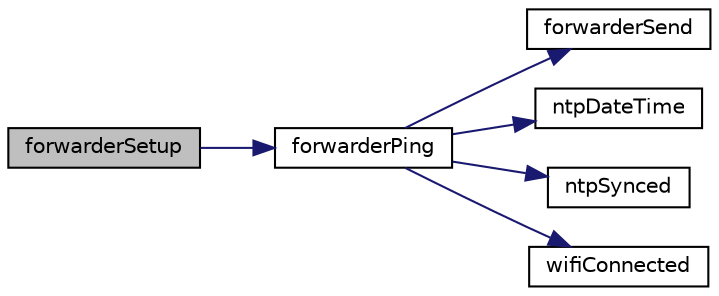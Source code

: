 digraph "forwarderSetup"
{
 // LATEX_PDF_SIZE
  edge [fontname="Helvetica",fontsize="10",labelfontname="Helvetica",labelfontsize="10"];
  node [fontname="Helvetica",fontsize="10",shape=record];
  rankdir="LR";
  Node1 [label="forwarderSetup",height=0.2,width=0.4,color="black", fillcolor="grey75", style="filled", fontcolor="black",tooltip=" "];
  Node1 -> Node2 [color="midnightblue",fontsize="10",style="solid",fontname="Helvetica"];
  Node2 [label="forwarderPing",height=0.2,width=0.4,color="black", fillcolor="white", style="filled",URL="$forwarder_8cpp.html#a669994b8bb195623adf0651c74fd48b7",tooltip=" "];
  Node2 -> Node3 [color="midnightblue",fontsize="10",style="solid",fontname="Helvetica"];
  Node3 [label="forwarderSend",height=0.2,width=0.4,color="black", fillcolor="white", style="filled",URL="$forwarder_8cpp.html#a4663d8490737595a72f0c5cfd24e0f89",tooltip=" "];
  Node2 -> Node4 [color="midnightblue",fontsize="10",style="solid",fontname="Helvetica"];
  Node4 [label="ntpDateTime",height=0.2,width=0.4,color="black", fillcolor="white", style="filled",URL="$ntp_8cpp.html#a10568245db35b122c3f432a867af3a1d",tooltip=" "];
  Node2 -> Node5 [color="midnightblue",fontsize="10",style="solid",fontname="Helvetica"];
  Node5 [label="ntpSynced",height=0.2,width=0.4,color="black", fillcolor="white", style="filled",URL="$ntp_8cpp.html#a38176e018674e131012199be52193c4d",tooltip=" "];
  Node2 -> Node6 [color="midnightblue",fontsize="10",style="solid",fontname="Helvetica"];
  Node6 [label="wifiConnected",height=0.2,width=0.4,color="black", fillcolor="white", style="filled",URL="$wifi_8cpp.html#ab541d765a7171f3f51309fd02fb8d8af",tooltip=" "];
}
